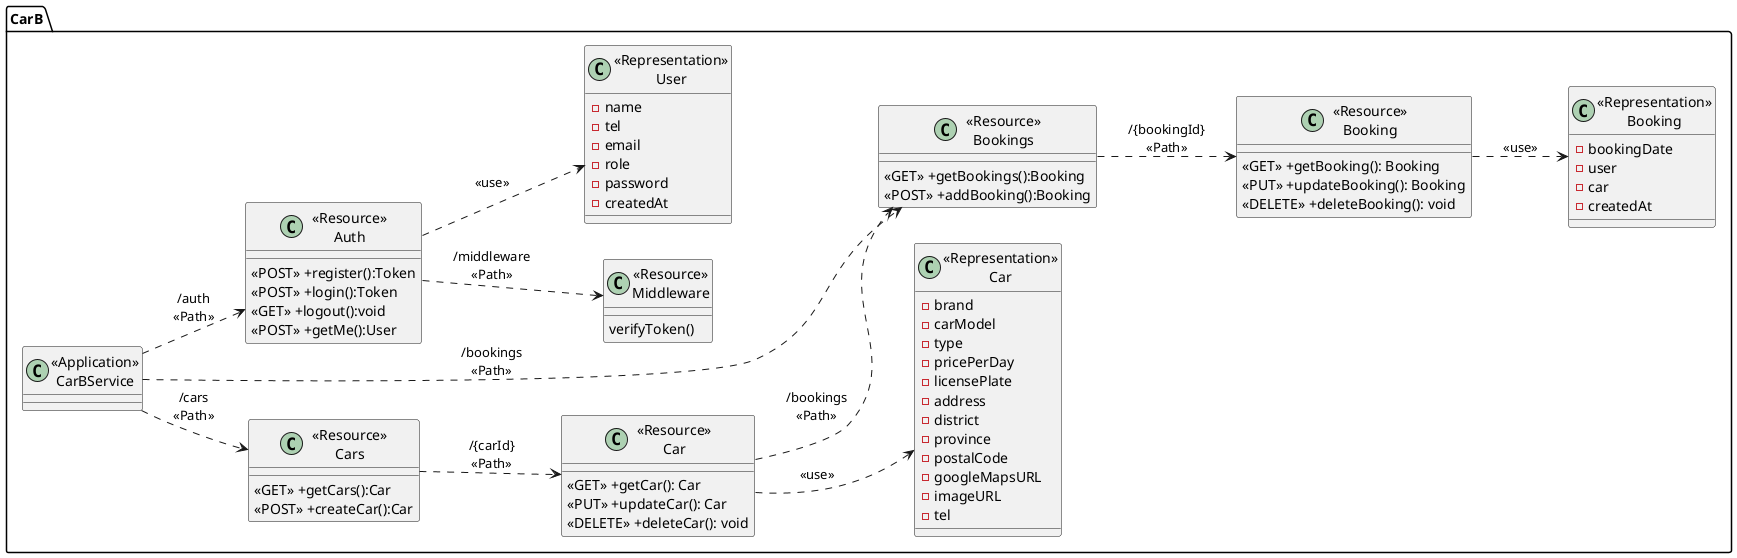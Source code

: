 @startuml
left to right direction
package "CarB"{
    class "<<Application>>\nCarBService" as CarBService{}

    class "<<Resource>>\nCars" as ResourceCars{
        <<GET>> +getCars():Car
        <<POST>> +createCar():Car
    }

    class "<<Resource>>\nCar" as ResourceCar {
        <<GET>> +getCar(): Car
        <<PUT>> +updateCar(): Car
        <<DELETE>> +deleteCar(): void
    }

    class "<<Representation>>\nCar" as RepresentationCar {
        -brand
        -carModel
        -type
        -pricePerDay
        -licensePlate
        -address
        -district
        -province
        -postalCode
        -googleMapsURL
        -imageURL
        -tel
    }

   

    class "<<Resource>>\nBookings" as ResourceBookings{
        <<GET>> +getBookings():Booking
        <<POST>> +addBooking():Booking
    }

    class "<<Resource>>\nBooking" as ResourceBooking {
        <<GET>> +getBooking(): Booking
        <<PUT>> +updateBooking(): Booking
        <<DELETE>> +deleteBooking(): void
    }

    class "<<Representation>>\nBooking" as RepresentationBooking {
        -bookingDate
        -user
        -car
        -createdAt
    }

    class "<<Resource>>\nAuth" as ResourceAuth{
        <<POST>> +register():Token
        <<POST>> +login():Token
        <<GET>> +logout():void
        <<POST>> +getMe():User
    }

    class "<<Resource>>\nMiddleware" as ResourceMiddleware{
        verifyToken()
    }

    class "<<Representation>>\nUser" as RepresentationUser {
        -name
        -tel
        -email
        -role
        -password
        -createdAt
    }
    





}

CarBService ..> ResourceCars:"/cars\n<<Path>>"
ResourceCars ..> ResourceCar: "/{carId}\n<<Path>>"
ResourceCar ..> RepresentationCar: "<<use>>"
ResourceCar ..> ResourceBookings:"/bookings\n<<Path>>"

CarBService ..> ResourceBookings:"/bookings\n<<Path>>"
ResourceBookings ..> ResourceBooking: "/{bookingId}\n<<Path>>"
ResourceBooking ..> RepresentationBooking: "<<use>>"

CarBService ..> ResourceAuth:"/auth\n<<Path>>"
ResourceAuth ..> ResourceMiddleware:"/middleware\n<<Path>>"
ResourceAuth ..> RepresentationUser:"<<use>>"

@enduml